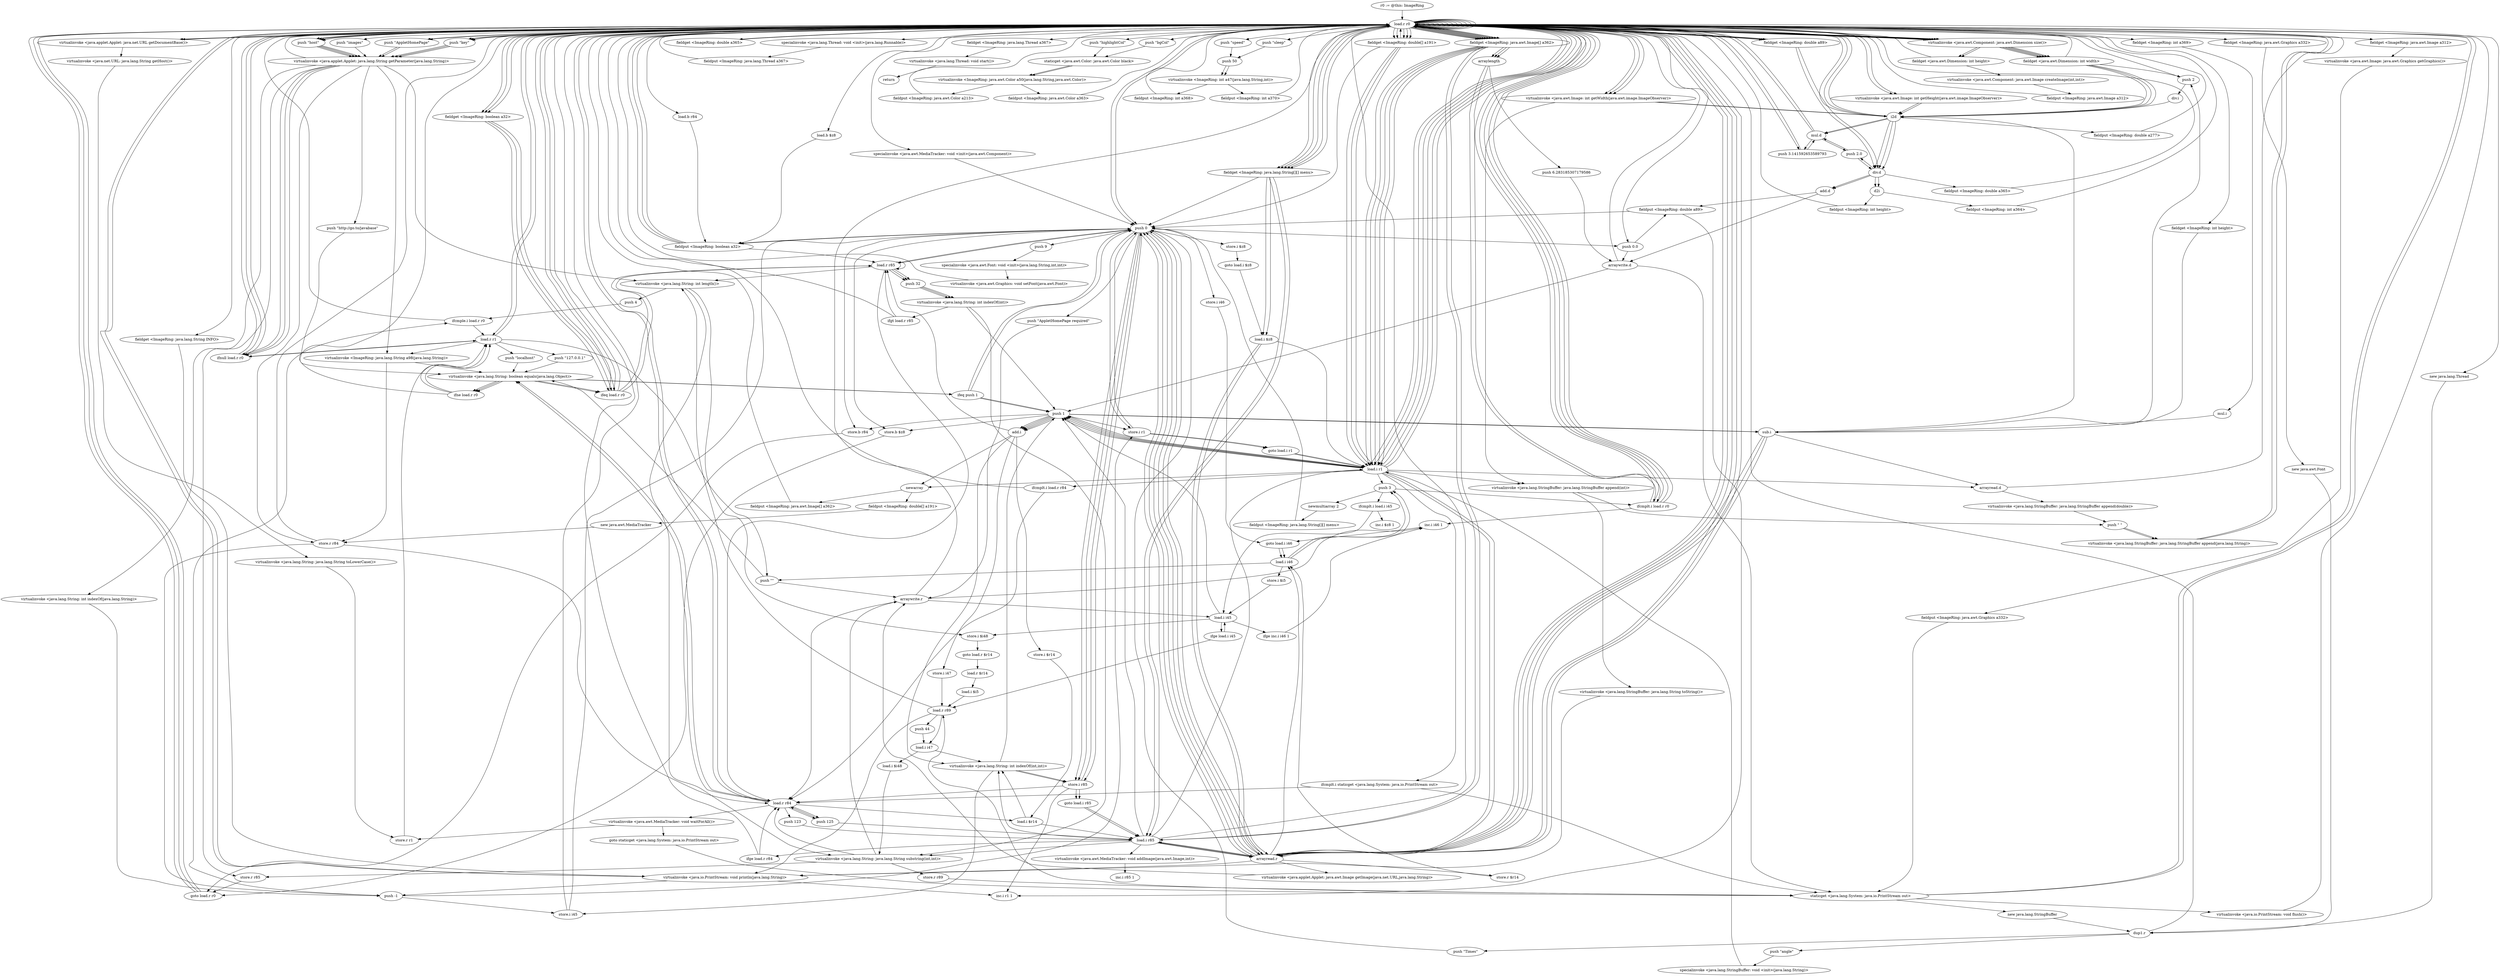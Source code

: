 digraph "" {
    "r0 := @this: ImageRing"
    "load.r r0"
    "r0 := @this: ImageRing"->"load.r r0";
    "load.r r0"->"load.r r0";
    "load.r r0"->"load.r r0";
    "virtualinvoke <java.awt.Component: java.awt.Dimension size()>"
    "load.r r0"->"virtualinvoke <java.awt.Component: java.awt.Dimension size()>";
    "fieldget <java.awt.Dimension: int width>"
    "virtualinvoke <java.awt.Component: java.awt.Dimension size()>"->"fieldget <java.awt.Dimension: int width>";
    "fieldget <java.awt.Dimension: int width>"->"load.r r0";
    "load.r r0"->"virtualinvoke <java.awt.Component: java.awt.Dimension size()>";
    "fieldget <java.awt.Dimension: int height>"
    "virtualinvoke <java.awt.Component: java.awt.Dimension size()>"->"fieldget <java.awt.Dimension: int height>";
    "virtualinvoke <java.awt.Component: java.awt.Image createImage(int,int)>"
    "fieldget <java.awt.Dimension: int height>"->"virtualinvoke <java.awt.Component: java.awt.Image createImage(int,int)>";
    "fieldput <ImageRing: java.awt.Image a312>"
    "virtualinvoke <java.awt.Component: java.awt.Image createImage(int,int)>"->"fieldput <ImageRing: java.awt.Image a312>";
    "fieldput <ImageRing: java.awt.Image a312>"->"load.r r0";
    "load.r r0"->"load.r r0";
    "fieldget <ImageRing: java.awt.Image a312>"
    "load.r r0"->"fieldget <ImageRing: java.awt.Image a312>";
    "virtualinvoke <java.awt.Image: java.awt.Graphics getGraphics()>"
    "fieldget <ImageRing: java.awt.Image a312>"->"virtualinvoke <java.awt.Image: java.awt.Graphics getGraphics()>";
    "fieldput <ImageRing: java.awt.Graphics a332>"
    "virtualinvoke <java.awt.Image: java.awt.Graphics getGraphics()>"->"fieldput <ImageRing: java.awt.Graphics a332>";
    "staticget <java.lang.System: java.io.PrintStream out>"
    "fieldput <ImageRing: java.awt.Graphics a332>"->"staticget <java.lang.System: java.io.PrintStream out>";
    "staticget <java.lang.System: java.io.PrintStream out>"->"load.r r0";
    "fieldget <ImageRing: java.lang.String INFO>"
    "load.r r0"->"fieldget <ImageRing: java.lang.String INFO>";
    "virtualinvoke <java.io.PrintStream: void println(java.lang.String)>"
    "fieldget <ImageRing: java.lang.String INFO>"->"virtualinvoke <java.io.PrintStream: void println(java.lang.String)>";
    "virtualinvoke <java.io.PrintStream: void println(java.lang.String)>"->"load.r r0";
    "virtualinvoke <java.applet.Applet: java.net.URL getDocumentBase()>"
    "load.r r0"->"virtualinvoke <java.applet.Applet: java.net.URL getDocumentBase()>";
    "virtualinvoke <java.net.URL: java.lang.String getHost()>"
    "virtualinvoke <java.applet.Applet: java.net.URL getDocumentBase()>"->"virtualinvoke <java.net.URL: java.lang.String getHost()>";
    "virtualinvoke <java.lang.String: java.lang.String toLowerCase()>"
    "virtualinvoke <java.net.URL: java.lang.String getHost()>"->"virtualinvoke <java.lang.String: java.lang.String toLowerCase()>";
    "store.r r1"
    "virtualinvoke <java.lang.String: java.lang.String toLowerCase()>"->"store.r r1";
    "load.r r1"
    "store.r r1"->"load.r r1";
    "ifnull load.r r0"
    "load.r r1"->"ifnull load.r r0";
    "ifnull load.r r0"->"load.r r1";
    "push \"localhost\""
    "load.r r1"->"push \"localhost\"";
    "virtualinvoke <java.lang.String: boolean equals(java.lang.Object)>"
    "push \"localhost\""->"virtualinvoke <java.lang.String: boolean equals(java.lang.Object)>";
    "ifne load.r r0"
    "virtualinvoke <java.lang.String: boolean equals(java.lang.Object)>"->"ifne load.r r0";
    "ifne load.r r0"->"load.r r1";
    "push \"127.0.0.1\""
    "load.r r1"->"push \"127.0.0.1\"";
    "push \"127.0.0.1\""->"virtualinvoke <java.lang.String: boolean equals(java.lang.Object)>";
    "virtualinvoke <java.lang.String: boolean equals(java.lang.Object)>"->"ifne load.r r0";
    "ifne load.r r0"->"load.r r1";
    "push \"\""
    "load.r r1"->"push \"\"";
    "push \"\""->"virtualinvoke <java.lang.String: boolean equals(java.lang.Object)>";
    "ifeq load.r r0"
    "virtualinvoke <java.lang.String: boolean equals(java.lang.Object)>"->"ifeq load.r r0";
    "ifeq load.r r0"->"load.r r0";
    "push 0"
    "load.r r0"->"push 0";
    "fieldput <ImageRing: boolean a32>"
    "push 0"->"fieldput <ImageRing: boolean a32>";
    "fieldput <ImageRing: boolean a32>"->"load.r r0";
    "push \"key\""
    "load.r r0"->"push \"key\"";
    "virtualinvoke <java.applet.Applet: java.lang.String getParameter(java.lang.String)>"
    "push \"key\""->"virtualinvoke <java.applet.Applet: java.lang.String getParameter(java.lang.String)>";
    "virtualinvoke <java.applet.Applet: java.lang.String getParameter(java.lang.String)>"->"ifnull load.r r0";
    "ifnull load.r r0"->"load.r r0";
    "load.r r0"->"load.r r1";
    "virtualinvoke <ImageRing: java.lang.String a98(java.lang.String)>"
    "load.r r1"->"virtualinvoke <ImageRing: java.lang.String a98(java.lang.String)>";
    "store.r r84"
    "virtualinvoke <ImageRing: java.lang.String a98(java.lang.String)>"->"store.r r84";
    "store.r r84"->"load.r r0";
    "load.r r0"->"push \"key\"";
    "push \"key\""->"virtualinvoke <java.applet.Applet: java.lang.String getParameter(java.lang.String)>";
    "store.r r85"
    "virtualinvoke <java.applet.Applet: java.lang.String getParameter(java.lang.String)>"->"store.r r85";
    "goto load.r r0"
    "store.r r85"->"goto load.r r0";
    "goto load.r r0"->"load.r r0";
    "fieldget <ImageRing: boolean a32>"
    "load.r r0"->"fieldget <ImageRing: boolean a32>";
    "fieldget <ImageRing: boolean a32>"->"ifeq load.r r0";
    "load.r r85"
    "ifeq load.r r0"->"load.r r85";
    "push 32"
    "load.r r85"->"push 32";
    "virtualinvoke <java.lang.String: int indexOf(int)>"
    "push 32"->"virtualinvoke <java.lang.String: int indexOf(int)>";
    "ifgt load.r r85"
    "virtualinvoke <java.lang.String: int indexOf(int)>"->"ifgt load.r r85";
    "ifgt load.r r85"->"load.r r0";
    "load.r r0"->"fieldget <ImageRing: boolean a32>";
    "fieldget <ImageRing: boolean a32>"->"ifeq load.r r0";
    "ifeq load.r r0"->"load.r r85";
    "load.r r84"
    "load.r r85"->"load.r r84";
    "load.r r84"->"virtualinvoke <java.lang.String: boolean equals(java.lang.Object)>";
    "ifeq push 1"
    "virtualinvoke <java.lang.String: boolean equals(java.lang.Object)>"->"ifeq push 1";
    "ifeq push 1"->"push 0";
    "store.b r84"
    "push 0"->"store.b r84";
    "store.b r84"->"goto load.r r0";
    "goto load.r r0"->"load.r r0";
    "load.b r84"
    "load.r r0"->"load.b r84";
    "load.b r84"->"fieldput <ImageRing: boolean a32>";
    "fieldput <ImageRing: boolean a32>"->"load.r r0";
    "load.r r0"->"fieldget <ImageRing: boolean a32>";
    "fieldget <ImageRing: boolean a32>"->"ifeq load.r r0";
    "ifeq load.r r0"->"load.r r0";
    "push \"host\""
    "load.r r0"->"push \"host\"";
    "push \"host\""->"virtualinvoke <java.applet.Applet: java.lang.String getParameter(java.lang.String)>";
    "virtualinvoke <java.applet.Applet: java.lang.String getParameter(java.lang.String)>"->"ifnull load.r r0";
    "ifnull load.r r0"->"load.r r0";
    "load.r r0"->"push \"host\"";
    "push \"host\""->"virtualinvoke <java.applet.Applet: java.lang.String getParameter(java.lang.String)>";
    "virtualinvoke <java.lang.String: int length()>"
    "virtualinvoke <java.applet.Applet: java.lang.String getParameter(java.lang.String)>"->"virtualinvoke <java.lang.String: int length()>";
    "push 4"
    "virtualinvoke <java.lang.String: int length()>"->"push 4";
    "ifcmple.i load.r r0"
    "push 4"->"ifcmple.i load.r r0";
    "ifcmple.i load.r r0"->"load.r r1";
    "load.r r1"->"load.r r0";
    "load.r r0"->"push \"host\"";
    "push \"host\""->"virtualinvoke <java.applet.Applet: java.lang.String getParameter(java.lang.String)>";
    "virtualinvoke <java.lang.String: int indexOf(java.lang.String)>"
    "virtualinvoke <java.applet.Applet: java.lang.String getParameter(java.lang.String)>"->"virtualinvoke <java.lang.String: int indexOf(java.lang.String)>";
    "push -1"
    "virtualinvoke <java.lang.String: int indexOf(java.lang.String)>"->"push -1";
    "push -1"->"ifcmple.i load.r r0";
    "ifcmple.i load.r r0"->"load.r r0";
    "load.r r0"->"push \"key\"";
    "push \"key\""->"virtualinvoke <java.applet.Applet: java.lang.String getParameter(java.lang.String)>";
    "virtualinvoke <java.applet.Applet: java.lang.String getParameter(java.lang.String)>"->"load.r r0";
    "load.r r0"->"load.r r0";
    "load.r r0"->"push \"host\"";
    "push \"host\""->"virtualinvoke <java.applet.Applet: java.lang.String getParameter(java.lang.String)>";
    "virtualinvoke <java.applet.Applet: java.lang.String getParameter(java.lang.String)>"->"virtualinvoke <ImageRing: java.lang.String a98(java.lang.String)>";
    "virtualinvoke <ImageRing: java.lang.String a98(java.lang.String)>"->"virtualinvoke <java.lang.String: boolean equals(java.lang.Object)>";
    "virtualinvoke <java.lang.String: boolean equals(java.lang.Object)>"->"ifeq load.r r0";
    "ifeq load.r r0"->"load.r r0";
    "load.r r0"->"push 0";
    "push 0"->"fieldput <ImageRing: boolean a32>";
    "fieldput <ImageRing: boolean a32>"->"load.r r0";
    "fieldget <ImageRing: java.awt.Graphics a332>"
    "load.r r0"->"fieldget <ImageRing: java.awt.Graphics a332>";
    "new java.awt.Font"
    "fieldget <ImageRing: java.awt.Graphics a332>"->"new java.awt.Font";
    "dup1.r"
    "new java.awt.Font"->"dup1.r";
    "push \"Times\""
    "dup1.r"->"push \"Times\"";
    "push \"Times\""->"push 0";
    "push 9"
    "push 0"->"push 9";
    "specialinvoke <java.awt.Font: void <init>(java.lang.String,int,int)>"
    "push 9"->"specialinvoke <java.awt.Font: void <init>(java.lang.String,int,int)>";
    "virtualinvoke <java.awt.Graphics: void setFont(java.awt.Font)>"
    "specialinvoke <java.awt.Font: void <init>(java.lang.String,int,int)>"->"virtualinvoke <java.awt.Graphics: void setFont(java.awt.Font)>";
    "virtualinvoke <java.awt.Graphics: void setFont(java.awt.Font)>"->"load.r r0";
    "push \"images\""
    "load.r r0"->"push \"images\"";
    "push \"images\""->"virtualinvoke <java.applet.Applet: java.lang.String getParameter(java.lang.String)>";
    "virtualinvoke <java.applet.Applet: java.lang.String getParameter(java.lang.String)>"->"store.r r84";
    "store.r r84"->"push -1";
    "store.i r1"
    "push -1"->"store.i r1";
    "store.i r1"->"push 0";
    "store.i r85"
    "push 0"->"store.i r85";
    "goto load.i r85"
    "store.i r85"->"goto load.i r85";
    "load.i r85"
    "goto load.i r85"->"load.i r85";
    "ifge load.r r84"
    "load.i r85"->"ifge load.r r84";
    "ifge load.r r84"->"load.r r0";
    "load.i r1"
    "load.r r0"->"load.i r1";
    "push 3"
    "load.i r1"->"push 3";
    "newmultiarray 2"
    "push 3"->"newmultiarray 2";
    "fieldput <ImageRing: java.lang.String[][] menu>"
    "newmultiarray 2"->"fieldput <ImageRing: java.lang.String[][] menu>";
    "fieldput <ImageRing: java.lang.String[][] menu>"->"push 0";
    "push 0"->"store.i r85";
    "store.i r85"->"push 0";
    "store.i $z8"
    "push 0"->"store.i $z8";
    "goto load.i $z8"
    "store.i $z8"->"goto load.i $z8";
    "load.i $z8"
    "goto load.i $z8"->"load.i $z8";
    "load.i $z8"->"load.i r1";
    "ifcmplt.i load.r r84"
    "load.i r1"->"ifcmplt.i load.r r84";
    "ifcmplt.i load.r r84"->"load.r r0";
    "push \"AppletHomePage\""
    "load.r r0"->"push \"AppletHomePage\"";
    "push \"AppletHomePage\""->"virtualinvoke <java.applet.Applet: java.lang.String getParameter(java.lang.String)>";
    "virtualinvoke <java.applet.Applet: java.lang.String getParameter(java.lang.String)>"->"ifnull load.r r0";
    "ifnull load.r r0"->"load.r r0";
    "load.r r0"->"push \"AppletHomePage\"";
    "push \"AppletHomePage\""->"virtualinvoke <java.applet.Applet: java.lang.String getParameter(java.lang.String)>";
    "push \"http://go.to/javabase\""
    "virtualinvoke <java.applet.Applet: java.lang.String getParameter(java.lang.String)>"->"push \"http://go.to/javabase\"";
    "push \"http://go.to/javabase\""->"virtualinvoke <java.lang.String: boolean equals(java.lang.Object)>";
    "virtualinvoke <java.lang.String: boolean equals(java.lang.Object)>"->"ifne load.r r0";
    "ifne load.r r0"->"load.r r0";
    "fieldget <ImageRing: java.lang.String[][] menu>"
    "load.r r0"->"fieldget <ImageRing: java.lang.String[][] menu>";
    "fieldget <ImageRing: java.lang.String[][] menu>"->"push 0";
    "arrayread.r"
    "push 0"->"arrayread.r";
    "arrayread.r"->"push 0";
    "push \"AppletHomePage required\""
    "push 0"->"push \"AppletHomePage required\"";
    "arraywrite.r"
    "push \"AppletHomePage required\""->"arraywrite.r";
    "arraywrite.r"->"load.r r0";
    "load.r r0"->"load.i r1";
    "newarray"
    "load.i r1"->"newarray";
    "fieldput <ImageRing: java.awt.Image[] a362>"
    "newarray"->"fieldput <ImageRing: java.awt.Image[] a362>";
    "fieldput <ImageRing: java.awt.Image[] a362>"->"load.r r0";
    "load.r r0"->"load.i r1";
    "push 1"
    "load.i r1"->"push 1";
    "add.i"
    "push 1"->"add.i";
    "add.i"->"newarray";
    "fieldput <ImageRing: double[] a191>"
    "newarray"->"fieldput <ImageRing: double[] a191>";
    "new java.awt.MediaTracker"
    "fieldput <ImageRing: double[] a191>"->"new java.awt.MediaTracker";
    "new java.awt.MediaTracker"->"store.r r84";
    "store.r r84"->"load.r r84";
    "load.r r84"->"load.r r0";
    "specialinvoke <java.awt.MediaTracker: void <init>(java.awt.Component)>"
    "load.r r0"->"specialinvoke <java.awt.MediaTracker: void <init>(java.awt.Component)>";
    "specialinvoke <java.awt.MediaTracker: void <init>(java.awt.Component)>"->"push 0";
    "push 0"->"store.i r85";
    "store.i r85"->"goto load.i r85";
    "goto load.i r85"->"load.i r85";
    "load.i r85"->"load.i r1";
    "ifcmplt.i staticget <java.lang.System: java.io.PrintStream out>"
    "load.i r1"->"ifcmplt.i staticget <java.lang.System: java.io.PrintStream out>";
    "ifcmplt.i staticget <java.lang.System: java.io.PrintStream out>"->"load.r r84";
    "virtualinvoke <java.awt.MediaTracker: void waitForAll()>"
    "load.r r84"->"virtualinvoke <java.awt.MediaTracker: void waitForAll()>";
    "goto staticget <java.lang.System: java.io.PrintStream out>"
    "virtualinvoke <java.awt.MediaTracker: void waitForAll()>"->"goto staticget <java.lang.System: java.io.PrintStream out>";
    "goto staticget <java.lang.System: java.io.PrintStream out>"->"staticget <java.lang.System: java.io.PrintStream out>";
    "virtualinvoke <java.io.PrintStream: void flush()>"
    "staticget <java.lang.System: java.io.PrintStream out>"->"virtualinvoke <java.io.PrintStream: void flush()>";
    "virtualinvoke <java.io.PrintStream: void flush()>"->"load.r r0";
    "load.r r0"->"load.r r0";
    "push \"bgCol\""
    "load.r r0"->"push \"bgCol\"";
    "staticget <java.awt.Color: java.awt.Color black>"
    "push \"bgCol\""->"staticget <java.awt.Color: java.awt.Color black>";
    "virtualinvoke <ImageRing: java.awt.Color a50(java.lang.String,java.awt.Color)>"
    "staticget <java.awt.Color: java.awt.Color black>"->"virtualinvoke <ImageRing: java.awt.Color a50(java.lang.String,java.awt.Color)>";
    "fieldput <ImageRing: java.awt.Color a213>"
    "virtualinvoke <ImageRing: java.awt.Color a50(java.lang.String,java.awt.Color)>"->"fieldput <ImageRing: java.awt.Color a213>";
    "fieldput <ImageRing: java.awt.Color a213>"->"load.r r0";
    "load.r r0"->"load.r r0";
    "push \"highlightCol\""
    "load.r r0"->"push \"highlightCol\"";
    "push \"highlightCol\""->"staticget <java.awt.Color: java.awt.Color black>";
    "staticget <java.awt.Color: java.awt.Color black>"->"virtualinvoke <ImageRing: java.awt.Color a50(java.lang.String,java.awt.Color)>";
    "fieldput <ImageRing: java.awt.Color a363>"
    "virtualinvoke <ImageRing: java.awt.Color a50(java.lang.String,java.awt.Color)>"->"fieldput <ImageRing: java.awt.Color a363>";
    "fieldput <ImageRing: java.awt.Color a363>"->"load.r r0";
    "load.r r0"->"load.r r0";
    "push \"sleep\""
    "load.r r0"->"push \"sleep\"";
    "push 50"
    "push \"sleep\""->"push 50";
    "virtualinvoke <ImageRing: int a47(java.lang.String,int)>"
    "push 50"->"virtualinvoke <ImageRing: int a47(java.lang.String,int)>";
    "fieldput <ImageRing: int a368>"
    "virtualinvoke <ImageRing: int a47(java.lang.String,int)>"->"fieldput <ImageRing: int a368>";
    "fieldput <ImageRing: int a368>"->"load.r r0";
    "load.r r0"->"load.r r0";
    "push \"speed\""
    "load.r r0"->"push \"speed\"";
    "push \"speed\""->"push 50";
    "push 50"->"virtualinvoke <ImageRing: int a47(java.lang.String,int)>";
    "fieldput <ImageRing: int a370>"
    "virtualinvoke <ImageRing: int a47(java.lang.String,int)>"->"fieldput <ImageRing: int a370>";
    "fieldput <ImageRing: int a370>"->"load.r r0";
    "push 0.0"
    "load.r r0"->"push 0.0";
    "fieldput <ImageRing: double a89>"
    "push 0.0"->"fieldput <ImageRing: double a89>";
    "fieldput <ImageRing: double a89>"->"push 0";
    "push 0"->"store.i r1";
    "goto load.i r1"
    "store.i r1"->"goto load.i r1";
    "goto load.i r1"->"load.i r1";
    "load.i r1"->"load.r r0";
    "fieldget <ImageRing: java.awt.Image[] a362>"
    "load.r r0"->"fieldget <ImageRing: java.awt.Image[] a362>";
    "arraylength"
    "fieldget <ImageRing: java.awt.Image[] a362>"->"arraylength";
    "ifcmplt.i load.r r0"
    "arraylength"->"ifcmplt.i load.r r0";
    "ifcmplt.i load.r r0"->"load.r r0";
    "push 3.141592653589793"
    "load.r r0"->"push 3.141592653589793";
    "push 3.141592653589793"->"load.r r0";
    "load.r r0"->"virtualinvoke <java.awt.Component: java.awt.Dimension size()>";
    "virtualinvoke <java.awt.Component: java.awt.Dimension size()>"->"fieldget <java.awt.Dimension: int width>";
    "i2d"
    "fieldget <java.awt.Dimension: int width>"->"i2d";
    "mul.d"
    "i2d"->"mul.d";
    "mul.d"->"load.r r0";
    "fieldget <ImageRing: double a89>"
    "load.r r0"->"fieldget <ImageRing: double a89>";
    "div.d"
    "fieldget <ImageRing: double a89>"->"div.d";
    "d2i"
    "div.d"->"d2i";
    "fieldput <ImageRing: int height>"
    "d2i"->"fieldput <ImageRing: int height>";
    "fieldput <ImageRing: int height>"->"load.r r0";
    "load.r r0"->"load.r r0";
    "load.r r0"->"virtualinvoke <java.awt.Component: java.awt.Dimension size()>";
    "virtualinvoke <java.awt.Component: java.awt.Dimension size()>"->"fieldget <java.awt.Dimension: int height>";
    "fieldget <java.awt.Dimension: int height>"->"load.r r0";
    "fieldget <ImageRing: int height>"
    "load.r r0"->"fieldget <ImageRing: int height>";
    "sub.i"
    "fieldget <ImageRing: int height>"->"sub.i";
    "push 2"
    "sub.i"->"push 2";
    "push 2"->"load.r r0";
    "fieldget <ImageRing: int a369>"
    "load.r r0"->"fieldget <ImageRing: int a369>";
    "mul.i"
    "fieldget <ImageRing: int a369>"->"mul.i";
    "mul.i"->"sub.i";
    "sub.i"->"i2d";
    "i2d"->"load.r r0";
    "load.r r0"->"virtualinvoke <java.awt.Component: java.awt.Dimension size()>";
    "virtualinvoke <java.awt.Component: java.awt.Dimension size()>"->"fieldget <java.awt.Dimension: int width>";
    "fieldget <java.awt.Dimension: int width>"->"i2d";
    "i2d"->"div.d";
    "fieldput <ImageRing: double a365>"
    "div.d"->"fieldput <ImageRing: double a365>";
    "fieldput <ImageRing: double a365>"->"load.r r0";
    "load.r r0"->"load.r r0";
    "fieldget <ImageRing: double a365>"
    "load.r r0"->"fieldget <ImageRing: double a365>";
    "fieldget <ImageRing: double a365>"->"load.r r0";
    "load.r r0"->"virtualinvoke <java.awt.Component: java.awt.Dimension size()>";
    "virtualinvoke <java.awt.Component: java.awt.Dimension size()>"->"fieldget <java.awt.Dimension: int width>";
    "fieldget <java.awt.Dimension: int width>"->"i2d";
    "i2d"->"mul.d";
    "push 2.0"
    "mul.d"->"push 2.0";
    "push 2.0"->"div.d";
    "div.d"->"d2i";
    "fieldput <ImageRing: int a364>"
    "d2i"->"fieldput <ImageRing: int a364>";
    "fieldput <ImageRing: int a364>"->"load.r r0";
    "fieldget <ImageRing: double[] a191>"
    "load.r r0"->"fieldget <ImageRing: double[] a191>";
    "fieldget <ImageRing: double[] a191>"->"push 0";
    "push 0"->"push 0.0";
    "arraywrite.d"
    "push 0.0"->"arraywrite.d";
    "arraywrite.d"->"push 1";
    "push 1"->"store.i r1";
    "store.i r1"->"goto load.i r1";
    "goto load.i r1"->"load.i r1";
    "load.i r1"->"load.r r0";
    "load.r r0"->"fieldget <ImageRing: java.awt.Image[] a362>";
    "fieldget <ImageRing: java.awt.Image[] a362>"->"arraylength";
    "arraylength"->"ifcmplt.i load.r r0";
    "ifcmplt.i load.r r0"->"load.r r0";
    "load.r r0"->"fieldget <ImageRing: double[] a191>";
    "fieldget <ImageRing: double[] a191>"->"load.r r0";
    "load.r r0"->"fieldget <ImageRing: java.awt.Image[] a362>";
    "fieldget <ImageRing: java.awt.Image[] a362>"->"arraylength";
    "push 6.283185307179586"
    "arraylength"->"push 6.283185307179586";
    "push 6.283185307179586"->"arraywrite.d";
    "arraywrite.d"->"load.r r0";
    "load.r r0"->"load.r r0";
    "load.r r0"->"virtualinvoke <java.awt.Component: java.awt.Dimension size()>";
    "virtualinvoke <java.awt.Component: java.awt.Dimension size()>"->"fieldget <java.awt.Dimension: int width>";
    "fieldget <java.awt.Dimension: int width>"->"push 2";
    "div.i"
    "push 2"->"div.i";
    "div.i"->"i2d";
    "fieldput <ImageRing: double a277>"
    "i2d"->"fieldput <ImageRing: double a277>";
    "fieldput <ImageRing: double a277>"->"load.r r0";
    "new java.lang.Thread"
    "load.r r0"->"new java.lang.Thread";
    "new java.lang.Thread"->"dup1.r";
    "dup1.r"->"load.r r0";
    "specialinvoke <java.lang.Thread: void <init>(java.lang.Runnable)>"
    "load.r r0"->"specialinvoke <java.lang.Thread: void <init>(java.lang.Runnable)>";
    "fieldput <ImageRing: java.lang.Thread a367>"
    "specialinvoke <java.lang.Thread: void <init>(java.lang.Runnable)>"->"fieldput <ImageRing: java.lang.Thread a367>";
    "fieldput <ImageRing: java.lang.Thread a367>"->"load.r r0";
    "fieldget <ImageRing: java.lang.Thread a367>"
    "load.r r0"->"fieldget <ImageRing: java.lang.Thread a367>";
    "virtualinvoke <java.lang.Thread: void start()>"
    "fieldget <ImageRing: java.lang.Thread a367>"->"virtualinvoke <java.lang.Thread: void start()>";
    "return"
    "virtualinvoke <java.lang.Thread: void start()>"->"return";
    "ifcmplt.i load.r r0"->"load.r r0";
    "load.r r0"->"fieldget <ImageRing: double[] a191>";
    "fieldget <ImageRing: double[] a191>"->"load.i r1";
    "load.i r1"->"load.r r0";
    "load.r r0"->"fieldget <ImageRing: double[] a191>";
    "fieldget <ImageRing: double[] a191>"->"load.i r1";
    "load.i r1"->"push 1";
    "push 1"->"sub.i";
    "arrayread.d"
    "sub.i"->"arrayread.d";
    "arrayread.d"->"load.r r0";
    "load.r r0"->"fieldget <ImageRing: java.awt.Image[] a362>";
    "fieldget <ImageRing: java.awt.Image[] a362>"->"load.i r1";
    "load.i r1"->"push 1";
    "push 1"->"sub.i";
    "sub.i"->"arrayread.r";
    "arrayread.r"->"load.r r0";
    "virtualinvoke <java.awt.Image: int getWidth(java.awt.image.ImageObserver)>"
    "load.r r0"->"virtualinvoke <java.awt.Image: int getWidth(java.awt.image.ImageObserver)>";
    "virtualinvoke <java.awt.Image: int getWidth(java.awt.image.ImageObserver)>"->"i2d";
    "i2d"->"load.r r0";
    "load.r r0"->"fieldget <ImageRing: java.awt.Image[] a362>";
    "fieldget <ImageRing: java.awt.Image[] a362>"->"load.i r1";
    "load.i r1"->"push 1";
    "push 1"->"sub.i";
    "sub.i"->"arrayread.r";
    "arrayread.r"->"load.r r0";
    "virtualinvoke <java.awt.Image: int getHeight(java.awt.image.ImageObserver)>"
    "load.r r0"->"virtualinvoke <java.awt.Image: int getHeight(java.awt.image.ImageObserver)>";
    "virtualinvoke <java.awt.Image: int getHeight(java.awt.image.ImageObserver)>"->"i2d";
    "i2d"->"div.d";
    "div.d"->"push 2.0";
    "push 2.0"->"mul.d";
    "mul.d"->"push 3.141592653589793";
    "push 3.141592653589793"->"mul.d";
    "mul.d"->"load.r r0";
    "load.r r0"->"fieldget <ImageRing: double a89>";
    "fieldget <ImageRing: double a89>"->"div.d";
    "add.d"
    "div.d"->"add.d";
    "add.d"->"arraywrite.d";
    "arraywrite.d"->"staticget <java.lang.System: java.io.PrintStream out>";
    "new java.lang.StringBuffer"
    "staticget <java.lang.System: java.io.PrintStream out>"->"new java.lang.StringBuffer";
    "new java.lang.StringBuffer"->"dup1.r";
    "push \"angle\""
    "dup1.r"->"push \"angle\"";
    "specialinvoke <java.lang.StringBuffer: void <init>(java.lang.String)>"
    "push \"angle\""->"specialinvoke <java.lang.StringBuffer: void <init>(java.lang.String)>";
    "specialinvoke <java.lang.StringBuffer: void <init>(java.lang.String)>"->"load.i r1";
    "virtualinvoke <java.lang.StringBuffer: java.lang.StringBuffer append(int)>"
    "load.i r1"->"virtualinvoke <java.lang.StringBuffer: java.lang.StringBuffer append(int)>";
    "push \" \""
    "virtualinvoke <java.lang.StringBuffer: java.lang.StringBuffer append(int)>"->"push \" \"";
    "virtualinvoke <java.lang.StringBuffer: java.lang.StringBuffer append(java.lang.String)>"
    "push \" \""->"virtualinvoke <java.lang.StringBuffer: java.lang.StringBuffer append(java.lang.String)>";
    "virtualinvoke <java.lang.StringBuffer: java.lang.StringBuffer append(java.lang.String)>"->"load.r r0";
    "load.r r0"->"fieldget <ImageRing: double[] a191>";
    "fieldget <ImageRing: double[] a191>"->"load.i r1";
    "load.i r1"->"arrayread.d";
    "virtualinvoke <java.lang.StringBuffer: java.lang.StringBuffer append(double)>"
    "arrayread.d"->"virtualinvoke <java.lang.StringBuffer: java.lang.StringBuffer append(double)>";
    "virtualinvoke <java.lang.StringBuffer: java.lang.StringBuffer append(double)>"->"push \" \"";
    "push \" \""->"virtualinvoke <java.lang.StringBuffer: java.lang.StringBuffer append(java.lang.String)>";
    "virtualinvoke <java.lang.StringBuffer: java.lang.StringBuffer append(java.lang.String)>"->"load.r r0";
    "load.r r0"->"fieldget <ImageRing: java.awt.Image[] a362>";
    "fieldget <ImageRing: java.awt.Image[] a362>"->"load.i r1";
    "load.i r1"->"push 1";
    "push 1"->"sub.i";
    "sub.i"->"arrayread.r";
    "arrayread.r"->"load.r r0";
    "load.r r0"->"virtualinvoke <java.awt.Image: int getWidth(java.awt.image.ImageObserver)>";
    "virtualinvoke <java.awt.Image: int getWidth(java.awt.image.ImageObserver)>"->"virtualinvoke <java.lang.StringBuffer: java.lang.StringBuffer append(int)>";
    "virtualinvoke <java.lang.StringBuffer: java.lang.String toString()>"
    "virtualinvoke <java.lang.StringBuffer: java.lang.StringBuffer append(int)>"->"virtualinvoke <java.lang.StringBuffer: java.lang.String toString()>";
    "virtualinvoke <java.lang.StringBuffer: java.lang.String toString()>"->"virtualinvoke <java.io.PrintStream: void println(java.lang.String)>";
    "inc.i r1 1"
    "virtualinvoke <java.io.PrintStream: void println(java.lang.String)>"->"inc.i r1 1";
    "ifcmplt.i load.r r0"->"load.r r0";
    "load.r r0"->"load.r r0";
    "load.r r0"->"fieldget <ImageRing: double a89>";
    "fieldget <ImageRing: double a89>"->"load.r r0";
    "load.r r0"->"fieldget <ImageRing: java.awt.Image[] a362>";
    "fieldget <ImageRing: java.awt.Image[] a362>"->"load.i r1";
    "load.i r1"->"arrayread.r";
    "arrayread.r"->"load.r r0";
    "load.r r0"->"virtualinvoke <java.awt.Image: int getWidth(java.awt.image.ImageObserver)>";
    "virtualinvoke <java.awt.Image: int getWidth(java.awt.image.ImageObserver)>"->"i2d";
    "i2d"->"load.r r0";
    "load.r r0"->"fieldget <ImageRing: java.awt.Image[] a362>";
    "fieldget <ImageRing: java.awt.Image[] a362>"->"load.i r1";
    "load.i r1"->"arrayread.r";
    "arrayread.r"->"load.r r0";
    "load.r r0"->"virtualinvoke <java.awt.Image: int getHeight(java.awt.image.ImageObserver)>";
    "virtualinvoke <java.awt.Image: int getHeight(java.awt.image.ImageObserver)>"->"i2d";
    "i2d"->"div.d";
    "div.d"->"add.d";
    "add.d"->"fieldput <ImageRing: double a89>";
    "fieldput <ImageRing: double a89>"->"inc.i r1 1";
    "virtualinvoke <java.awt.MediaTracker: void waitForAll()>"->"store.r r1";
    "ifcmplt.i staticget <java.lang.System: java.io.PrintStream out>"->"staticget <java.lang.System: java.io.PrintStream out>";
    "staticget <java.lang.System: java.io.PrintStream out>"->"load.r r0";
    "load.r r0"->"fieldget <ImageRing: java.lang.String[][] menu>";
    "fieldget <ImageRing: java.lang.String[][] menu>"->"load.i r85";
    "load.i r85"->"arrayread.r";
    "arrayread.r"->"push 0";
    "push 0"->"arrayread.r";
    "arrayread.r"->"virtualinvoke <java.io.PrintStream: void println(java.lang.String)>";
    "virtualinvoke <java.io.PrintStream: void println(java.lang.String)>"->"load.r r0";
    "load.r r0"->"fieldget <ImageRing: java.awt.Image[] a362>";
    "fieldget <ImageRing: java.awt.Image[] a362>"->"load.i r85";
    "load.i r85"->"load.r r0";
    "load.r r0"->"load.r r0";
    "load.r r0"->"virtualinvoke <java.applet.Applet: java.net.URL getDocumentBase()>";
    "virtualinvoke <java.applet.Applet: java.net.URL getDocumentBase()>"->"load.r r0";
    "load.r r0"->"fieldget <ImageRing: java.lang.String[][] menu>";
    "fieldget <ImageRing: java.lang.String[][] menu>"->"load.i r85";
    "load.i r85"->"arrayread.r";
    "arrayread.r"->"push 0";
    "push 0"->"arrayread.r";
    "virtualinvoke <java.applet.Applet: java.awt.Image getImage(java.net.URL,java.lang.String)>"
    "arrayread.r"->"virtualinvoke <java.applet.Applet: java.awt.Image getImage(java.net.URL,java.lang.String)>";
    "virtualinvoke <java.applet.Applet: java.awt.Image getImage(java.net.URL,java.lang.String)>"->"arraywrite.r";
    "arraywrite.r"->"load.r r84";
    "load.r r84"->"load.r r0";
    "load.r r0"->"fieldget <ImageRing: java.awt.Image[] a362>";
    "fieldget <ImageRing: java.awt.Image[] a362>"->"load.i r85";
    "load.i r85"->"arrayread.r";
    "arrayread.r"->"load.i r85";
    "virtualinvoke <java.awt.MediaTracker: void addImage(java.awt.Image,int)>"
    "load.i r85"->"virtualinvoke <java.awt.MediaTracker: void addImage(java.awt.Image,int)>";
    "inc.i r85 1"
    "virtualinvoke <java.awt.MediaTracker: void addImage(java.awt.Image,int)>"->"inc.i r85 1";
    "ifcmplt.i load.r r84"->"load.r r84";
    "push 125"
    "load.r r84"->"push 125";
    "push 125"->"load.r r84";
    "push 123"
    "load.r r84"->"push 123";
    "push 123"->"load.i r85";
    "virtualinvoke <java.lang.String: int indexOf(int,int)>"
    "load.i r85"->"virtualinvoke <java.lang.String: int indexOf(int,int)>";
    "virtualinvoke <java.lang.String: int indexOf(int,int)>"->"push 1";
    "push 1"->"add.i";
    "store.i $r14"
    "add.i"->"store.i $r14";
    "load.i $r14"
    "store.i $r14"->"load.i $r14";
    "load.i $r14"->"virtualinvoke <java.lang.String: int indexOf(int,int)>";
    "virtualinvoke <java.lang.String: int indexOf(int,int)>"->"store.i r85";
    "store.i r85"->"load.r r84";
    "load.r r84"->"load.i $r14";
    "load.i $r14"->"load.i r85";
    "virtualinvoke <java.lang.String: java.lang.String substring(int,int)>"
    "load.i r85"->"virtualinvoke <java.lang.String: java.lang.String substring(int,int)>";
    "store.r r89"
    "virtualinvoke <java.lang.String: java.lang.String substring(int,int)>"->"store.r r89";
    "store.r r89"->"staticget <java.lang.System: java.io.PrintStream out>";
    "load.r r89"
    "staticget <java.lang.System: java.io.PrintStream out>"->"load.r r89";
    "load.r r89"->"virtualinvoke <java.io.PrintStream: void println(java.lang.String)>";
    "virtualinvoke <java.io.PrintStream: void println(java.lang.String)>"->"push -1";
    "store.i i45"
    "push -1"->"store.i i45";
    "store.i i45"->"push 0";
    "store.i i46"
    "push 0"->"store.i i46";
    "goto load.i i46"
    "store.i i46"->"goto load.i i46";
    "load.i i46"
    "goto load.i i46"->"load.i i46";
    "load.i i46"->"push 3";
    "ifcmplt.i load.i i45"
    "push 3"->"ifcmplt.i load.i i45";
    "inc.i $z8 1"
    "ifcmplt.i load.i i45"->"inc.i $z8 1";
    "load.i i45"
    "ifcmplt.i load.i i45"->"load.i i45";
    "load.i i45"->"push 1";
    "push 1"->"add.i";
    "store.i i47"
    "add.i"->"store.i i47";
    "store.i i47"->"load.r r89";
    "push 44"
    "load.r r89"->"push 44";
    "load.i i47"
    "push 44"->"load.i i47";
    "load.i i47"->"virtualinvoke <java.lang.String: int indexOf(int,int)>";
    "virtualinvoke <java.lang.String: int indexOf(int,int)>"->"store.i i45";
    "store.i i45"->"load.r r0";
    "load.r r0"->"fieldget <ImageRing: java.lang.String[][] menu>";
    "fieldget <ImageRing: java.lang.String[][] menu>"->"load.i $z8";
    "load.i $z8"->"arrayread.r";
    "store.r $r14"
    "arrayread.r"->"store.r $r14";
    "store.r $r14"->"load.i i46";
    "store.i $i5"
    "load.i i46"->"store.i $i5";
    "store.i $i5"->"load.i i45";
    "ifge load.i i45"
    "load.i i45"->"ifge load.i i45";
    "ifge load.i i45"->"load.r r89";
    "load.r r89"->"virtualinvoke <java.lang.String: int length()>";
    "store.i $i48"
    "virtualinvoke <java.lang.String: int length()>"->"store.i $i48";
    "goto load.r $r14"
    "store.i $i48"->"goto load.r $r14";
    "load.r $r14"
    "goto load.r $r14"->"load.r $r14";
    "load.i $i5"
    "load.r $r14"->"load.i $i5";
    "load.i $i5"->"load.r r89";
    "load.r r89"->"load.i i47";
    "load.i $i48"
    "load.i i47"->"load.i $i48";
    "load.i $i48"->"virtualinvoke <java.lang.String: java.lang.String substring(int,int)>";
    "virtualinvoke <java.lang.String: java.lang.String substring(int,int)>"->"arraywrite.r";
    "arraywrite.r"->"load.i i45";
    "ifge inc.i i46 1"
    "load.i i45"->"ifge inc.i i46 1";
    "inc.i i46 1"
    "ifge inc.i i46 1"->"inc.i i46 1";
    "inc.i i46 1"->"goto load.i i46";
    "goto load.i i46"->"load.i i46";
    "load.i i46"->"push 3";
    "push 3"->"ifcmplt.i load.r r0";
    "ifcmplt.i load.r r0"->"inc.i i46 1";
    "ifcmplt.i load.r r0"->"load.r r0";
    "load.r r0"->"fieldget <ImageRing: java.lang.String[][] menu>";
    "fieldget <ImageRing: java.lang.String[][] menu>"->"load.i $z8";
    "load.i $z8"->"arrayread.r";
    "arrayread.r"->"load.i i46";
    "load.i i46"->"push \"\"";
    "push \"\""->"arraywrite.r";
    "arraywrite.r"->"inc.i i46 1";
    "ifge load.i i45"->"load.i i45";
    "load.i i45"->"store.i $i48";
    "ifge load.r r84"->"load.r r84";
    "load.r r84"->"push 125";
    "push 125"->"load.i r85";
    "load.i r85"->"push 1";
    "push 1"->"add.i";
    "add.i"->"virtualinvoke <java.lang.String: int indexOf(int,int)>";
    "virtualinvoke <java.lang.String: int indexOf(int,int)>"->"store.i r85";
    "store.i r85"->"inc.i r1 1";
    "ifeq push 1"->"push 1";
    "push 1"->"store.b r84";
    "ifgt load.r r85"->"load.r r85";
    "load.r r85"->"push 0";
    "push 0"->"load.r r85";
    "load.r r85"->"push 32";
    "push 32"->"virtualinvoke <java.lang.String: int indexOf(int)>";
    "virtualinvoke <java.lang.String: int indexOf(int)>"->"virtualinvoke <java.lang.String: java.lang.String substring(int,int)>";
    "virtualinvoke <java.lang.String: java.lang.String substring(int,int)>"->"load.r r84";
    "load.r r84"->"virtualinvoke <java.lang.String: boolean equals(java.lang.Object)>";
    "virtualinvoke <java.lang.String: boolean equals(java.lang.Object)>"->"ifeq push 1";
    "ifeq push 1"->"push 0";
    "store.b $z8"
    "push 0"->"store.b $z8";
    "store.b $z8"->"goto load.r r0";
    "goto load.r r0"->"load.r r0";
    "load.b $z8"
    "load.r r0"->"load.b $z8";
    "load.b $z8"->"fieldput <ImageRing: boolean a32>";
    "fieldput <ImageRing: boolean a32>"->"load.r r85";
    "load.r r85"->"load.r r85";
    "load.r r85"->"push 32";
    "push 32"->"virtualinvoke <java.lang.String: int indexOf(int)>";
    "virtualinvoke <java.lang.String: int indexOf(int)>"->"push 1";
    "push 1"->"add.i";
    "add.i"->"load.r r85";
    "load.r r85"->"virtualinvoke <java.lang.String: int length()>";
    "virtualinvoke <java.lang.String: int length()>"->"virtualinvoke <java.lang.String: java.lang.String substring(int,int)>";
    "virtualinvoke <java.lang.String: java.lang.String substring(int,int)>"->"store.r r85";
    "ifeq push 1"->"push 1";
    "push 1"->"store.b $z8";
}
